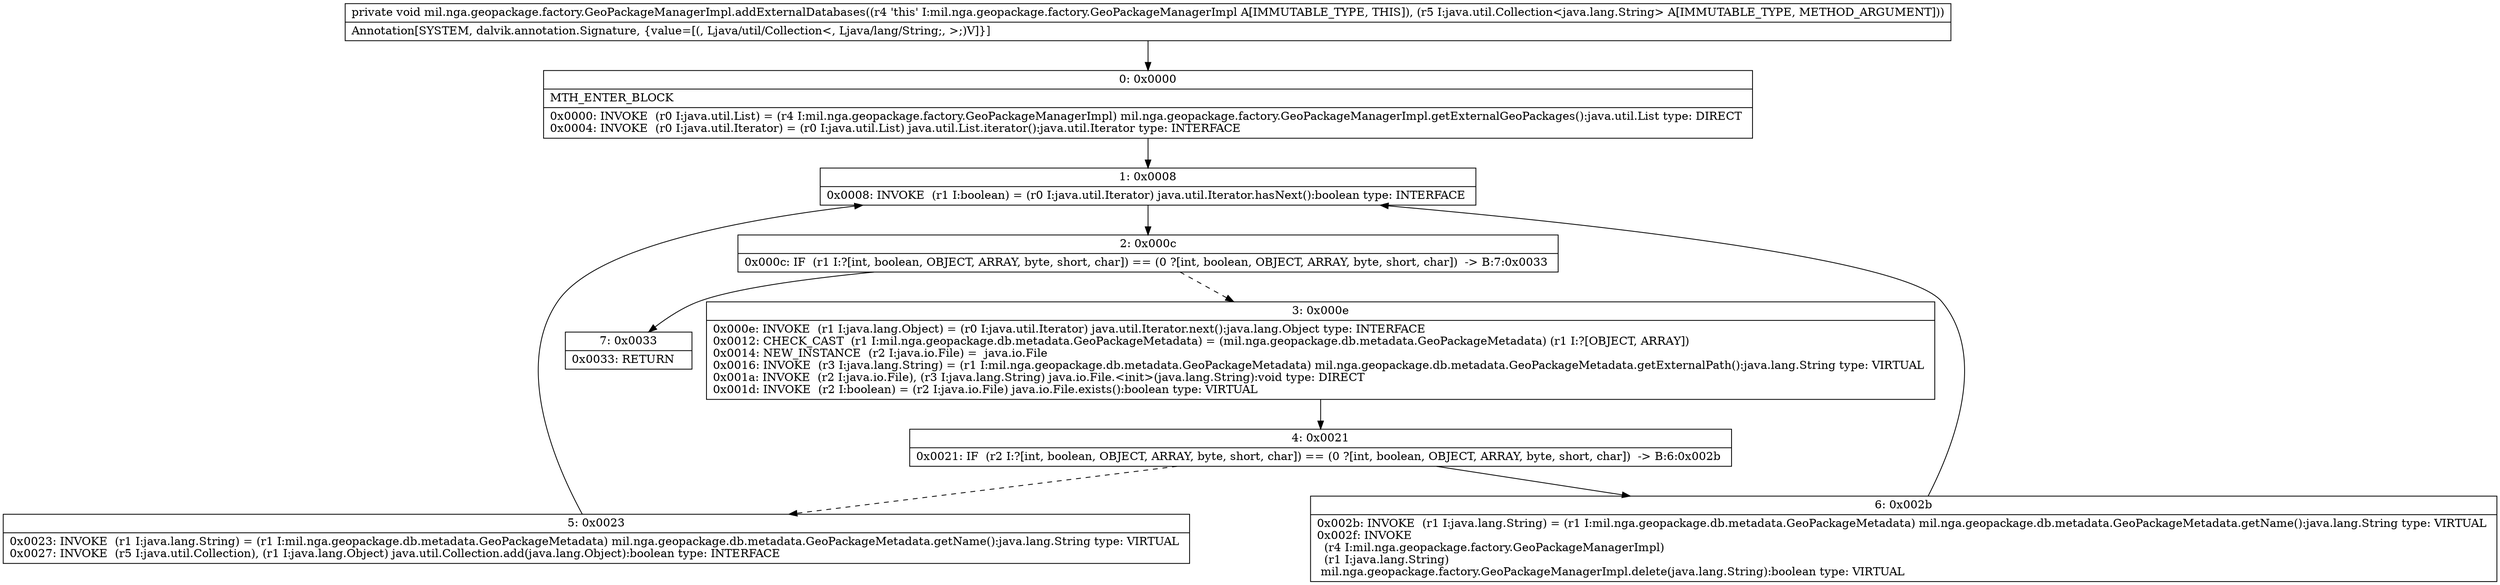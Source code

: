 digraph "CFG formil.nga.geopackage.factory.GeoPackageManagerImpl.addExternalDatabases(Ljava\/util\/Collection;)V" {
Node_0 [shape=record,label="{0\:\ 0x0000|MTH_ENTER_BLOCK\l|0x0000: INVOKE  (r0 I:java.util.List) = (r4 I:mil.nga.geopackage.factory.GeoPackageManagerImpl) mil.nga.geopackage.factory.GeoPackageManagerImpl.getExternalGeoPackages():java.util.List type: DIRECT \l0x0004: INVOKE  (r0 I:java.util.Iterator) = (r0 I:java.util.List) java.util.List.iterator():java.util.Iterator type: INTERFACE \l}"];
Node_1 [shape=record,label="{1\:\ 0x0008|0x0008: INVOKE  (r1 I:boolean) = (r0 I:java.util.Iterator) java.util.Iterator.hasNext():boolean type: INTERFACE \l}"];
Node_2 [shape=record,label="{2\:\ 0x000c|0x000c: IF  (r1 I:?[int, boolean, OBJECT, ARRAY, byte, short, char]) == (0 ?[int, boolean, OBJECT, ARRAY, byte, short, char])  \-\> B:7:0x0033 \l}"];
Node_3 [shape=record,label="{3\:\ 0x000e|0x000e: INVOKE  (r1 I:java.lang.Object) = (r0 I:java.util.Iterator) java.util.Iterator.next():java.lang.Object type: INTERFACE \l0x0012: CHECK_CAST  (r1 I:mil.nga.geopackage.db.metadata.GeoPackageMetadata) = (mil.nga.geopackage.db.metadata.GeoPackageMetadata) (r1 I:?[OBJECT, ARRAY]) \l0x0014: NEW_INSTANCE  (r2 I:java.io.File) =  java.io.File \l0x0016: INVOKE  (r3 I:java.lang.String) = (r1 I:mil.nga.geopackage.db.metadata.GeoPackageMetadata) mil.nga.geopackage.db.metadata.GeoPackageMetadata.getExternalPath():java.lang.String type: VIRTUAL \l0x001a: INVOKE  (r2 I:java.io.File), (r3 I:java.lang.String) java.io.File.\<init\>(java.lang.String):void type: DIRECT \l0x001d: INVOKE  (r2 I:boolean) = (r2 I:java.io.File) java.io.File.exists():boolean type: VIRTUAL \l}"];
Node_4 [shape=record,label="{4\:\ 0x0021|0x0021: IF  (r2 I:?[int, boolean, OBJECT, ARRAY, byte, short, char]) == (0 ?[int, boolean, OBJECT, ARRAY, byte, short, char])  \-\> B:6:0x002b \l}"];
Node_5 [shape=record,label="{5\:\ 0x0023|0x0023: INVOKE  (r1 I:java.lang.String) = (r1 I:mil.nga.geopackage.db.metadata.GeoPackageMetadata) mil.nga.geopackage.db.metadata.GeoPackageMetadata.getName():java.lang.String type: VIRTUAL \l0x0027: INVOKE  (r5 I:java.util.Collection), (r1 I:java.lang.Object) java.util.Collection.add(java.lang.Object):boolean type: INTERFACE \l}"];
Node_6 [shape=record,label="{6\:\ 0x002b|0x002b: INVOKE  (r1 I:java.lang.String) = (r1 I:mil.nga.geopackage.db.metadata.GeoPackageMetadata) mil.nga.geopackage.db.metadata.GeoPackageMetadata.getName():java.lang.String type: VIRTUAL \l0x002f: INVOKE  \l  (r4 I:mil.nga.geopackage.factory.GeoPackageManagerImpl)\l  (r1 I:java.lang.String)\l mil.nga.geopackage.factory.GeoPackageManagerImpl.delete(java.lang.String):boolean type: VIRTUAL \l}"];
Node_7 [shape=record,label="{7\:\ 0x0033|0x0033: RETURN   \l}"];
MethodNode[shape=record,label="{private void mil.nga.geopackage.factory.GeoPackageManagerImpl.addExternalDatabases((r4 'this' I:mil.nga.geopackage.factory.GeoPackageManagerImpl A[IMMUTABLE_TYPE, THIS]), (r5 I:java.util.Collection\<java.lang.String\> A[IMMUTABLE_TYPE, METHOD_ARGUMENT]))  | Annotation[SYSTEM, dalvik.annotation.Signature, \{value=[(, Ljava\/util\/Collection\<, Ljava\/lang\/String;, \>;)V]\}]\l}"];
MethodNode -> Node_0;
Node_0 -> Node_1;
Node_1 -> Node_2;
Node_2 -> Node_3[style=dashed];
Node_2 -> Node_7;
Node_3 -> Node_4;
Node_4 -> Node_5[style=dashed];
Node_4 -> Node_6;
Node_5 -> Node_1;
Node_6 -> Node_1;
}

